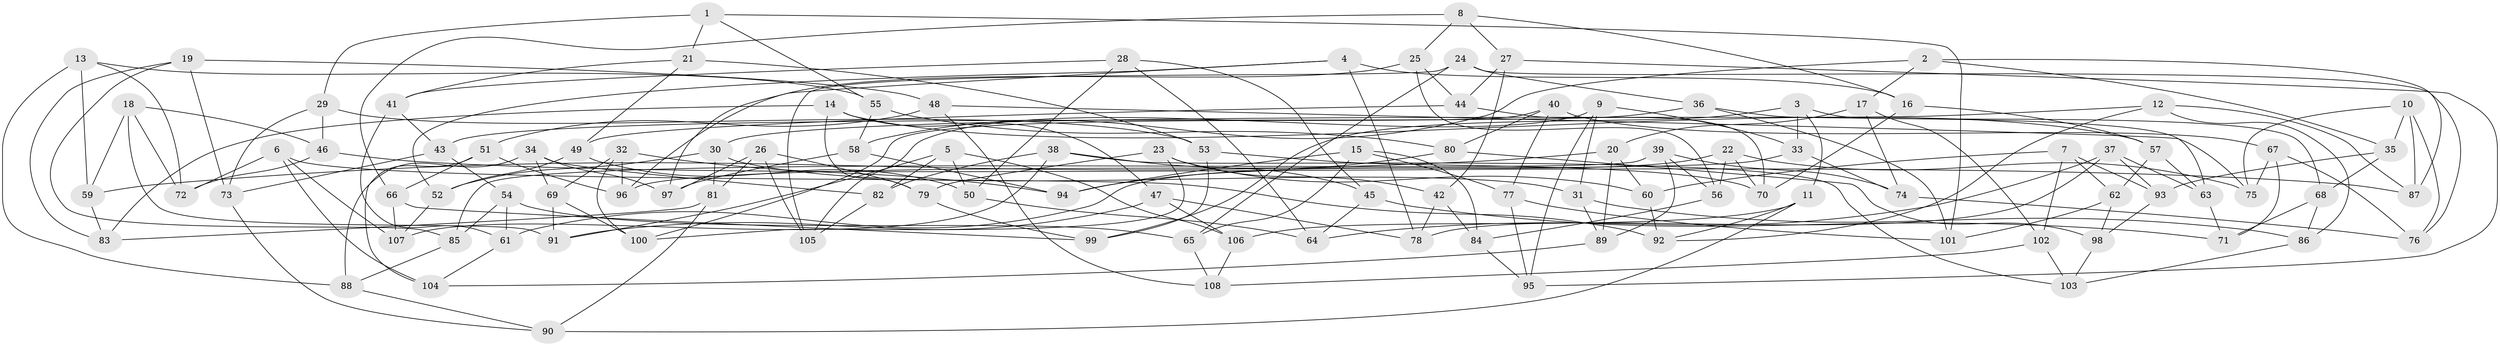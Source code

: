 // Generated by graph-tools (version 1.1) at 2025/16/03/09/25 04:16:34]
// undirected, 108 vertices, 216 edges
graph export_dot {
graph [start="1"]
  node [color=gray90,style=filled];
  1;
  2;
  3;
  4;
  5;
  6;
  7;
  8;
  9;
  10;
  11;
  12;
  13;
  14;
  15;
  16;
  17;
  18;
  19;
  20;
  21;
  22;
  23;
  24;
  25;
  26;
  27;
  28;
  29;
  30;
  31;
  32;
  33;
  34;
  35;
  36;
  37;
  38;
  39;
  40;
  41;
  42;
  43;
  44;
  45;
  46;
  47;
  48;
  49;
  50;
  51;
  52;
  53;
  54;
  55;
  56;
  57;
  58;
  59;
  60;
  61;
  62;
  63;
  64;
  65;
  66;
  67;
  68;
  69;
  70;
  71;
  72;
  73;
  74;
  75;
  76;
  77;
  78;
  79;
  80;
  81;
  82;
  83;
  84;
  85;
  86;
  87;
  88;
  89;
  90;
  91;
  92;
  93;
  94;
  95;
  96;
  97;
  98;
  99;
  100;
  101;
  102;
  103;
  104;
  105;
  106;
  107;
  108;
  1 -- 55;
  1 -- 101;
  1 -- 21;
  1 -- 29;
  2 -- 35;
  2 -- 17;
  2 -- 87;
  2 -- 58;
  3 -- 11;
  3 -- 99;
  3 -- 33;
  3 -- 68;
  4 -- 16;
  4 -- 78;
  4 -- 52;
  4 -- 97;
  5 -- 91;
  5 -- 50;
  5 -- 106;
  5 -- 82;
  6 -- 72;
  6 -- 107;
  6 -- 104;
  6 -- 92;
  7 -- 93;
  7 -- 62;
  7 -- 60;
  7 -- 102;
  8 -- 25;
  8 -- 16;
  8 -- 27;
  8 -- 66;
  9 -- 31;
  9 -- 95;
  9 -- 33;
  9 -- 105;
  10 -- 87;
  10 -- 76;
  10 -- 35;
  10 -- 75;
  11 -- 90;
  11 -- 92;
  11 -- 106;
  12 -- 86;
  12 -- 30;
  12 -- 87;
  12 -- 92;
  13 -- 55;
  13 -- 88;
  13 -- 59;
  13 -- 72;
  14 -- 47;
  14 -- 57;
  14 -- 79;
  14 -- 83;
  15 -- 77;
  15 -- 94;
  15 -- 84;
  15 -- 65;
  16 -- 57;
  16 -- 70;
  17 -- 102;
  17 -- 20;
  17 -- 74;
  18 -- 59;
  18 -- 72;
  18 -- 91;
  18 -- 46;
  19 -- 73;
  19 -- 83;
  19 -- 48;
  19 -- 85;
  20 -- 89;
  20 -- 59;
  20 -- 60;
  21 -- 41;
  21 -- 53;
  21 -- 49;
  22 -- 61;
  22 -- 75;
  22 -- 70;
  22 -- 56;
  23 -- 42;
  23 -- 79;
  23 -- 60;
  23 -- 100;
  24 -- 76;
  24 -- 65;
  24 -- 105;
  24 -- 36;
  25 -- 44;
  25 -- 96;
  25 -- 56;
  26 -- 97;
  26 -- 79;
  26 -- 105;
  26 -- 81;
  27 -- 44;
  27 -- 42;
  27 -- 95;
  28 -- 45;
  28 -- 64;
  28 -- 41;
  28 -- 50;
  29 -- 53;
  29 -- 46;
  29 -- 73;
  30 -- 81;
  30 -- 52;
  30 -- 31;
  31 -- 89;
  31 -- 86;
  32 -- 94;
  32 -- 96;
  32 -- 100;
  32 -- 69;
  33 -- 96;
  33 -- 74;
  34 -- 88;
  34 -- 97;
  34 -- 69;
  34 -- 82;
  35 -- 93;
  35 -- 68;
  36 -- 43;
  36 -- 63;
  36 -- 101;
  37 -- 78;
  37 -- 64;
  37 -- 93;
  37 -- 63;
  38 -- 103;
  38 -- 82;
  38 -- 45;
  38 -- 107;
  39 -- 74;
  39 -- 85;
  39 -- 89;
  39 -- 56;
  40 -- 100;
  40 -- 77;
  40 -- 67;
  40 -- 80;
  41 -- 43;
  41 -- 61;
  42 -- 78;
  42 -- 84;
  43 -- 54;
  43 -- 73;
  44 -- 49;
  44 -- 70;
  45 -- 64;
  45 -- 71;
  46 -- 87;
  46 -- 72;
  47 -- 91;
  47 -- 106;
  47 -- 78;
  48 -- 108;
  48 -- 75;
  48 -- 51;
  49 -- 52;
  49 -- 50;
  50 -- 64;
  51 -- 104;
  51 -- 66;
  51 -- 96;
  52 -- 107;
  53 -- 99;
  53 -- 70;
  54 -- 85;
  54 -- 65;
  54 -- 61;
  55 -- 80;
  55 -- 58;
  56 -- 84;
  57 -- 62;
  57 -- 63;
  58 -- 94;
  58 -- 97;
  59 -- 83;
  60 -- 92;
  61 -- 104;
  62 -- 101;
  62 -- 98;
  63 -- 71;
  65 -- 108;
  66 -- 99;
  66 -- 107;
  67 -- 76;
  67 -- 71;
  67 -- 75;
  68 -- 86;
  68 -- 71;
  69 -- 100;
  69 -- 91;
  73 -- 90;
  74 -- 76;
  77 -- 101;
  77 -- 95;
  79 -- 99;
  80 -- 94;
  80 -- 98;
  81 -- 90;
  81 -- 83;
  82 -- 105;
  84 -- 95;
  85 -- 88;
  86 -- 103;
  88 -- 90;
  89 -- 104;
  93 -- 98;
  98 -- 103;
  102 -- 103;
  102 -- 108;
  106 -- 108;
}
